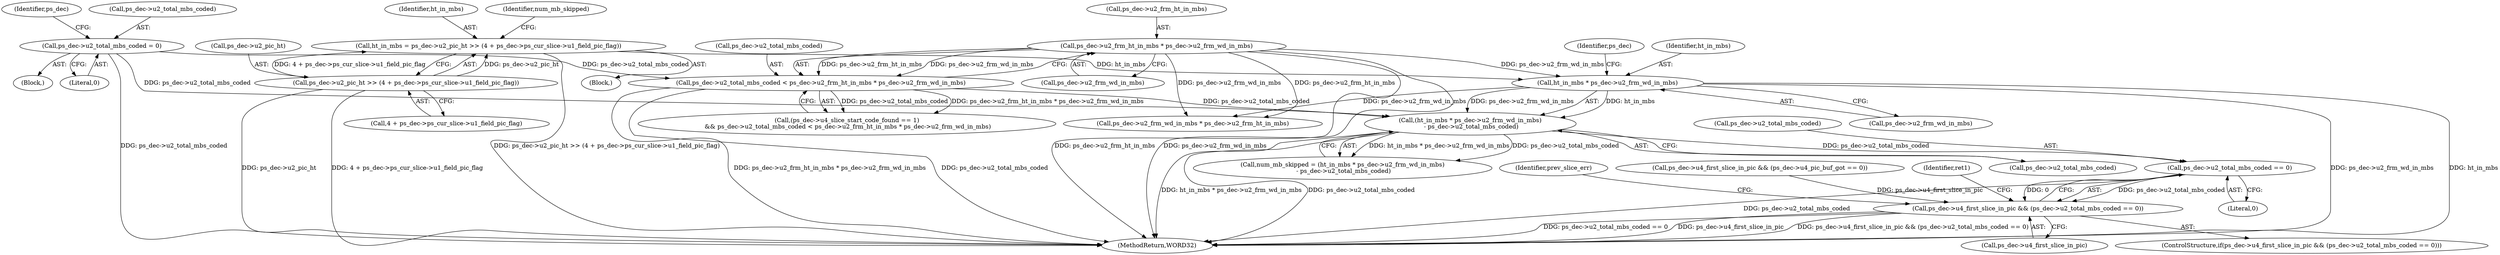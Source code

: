 digraph "0_Android_494561291a503840f385fbcd11d9bc5f4dc502b8@pointer" {
"1001545" [label="(Call,ps_dec->u2_total_mbs_coded == 0)"];
"1001514" [label="(Call,(ht_in_mbs * ps_dec->u2_frm_wd_in_mbs)\n - ps_dec->u2_total_mbs_coded)"];
"1001515" [label="(Call,ht_in_mbs * ps_dec->u2_frm_wd_in_mbs)"];
"1001499" [label="(Call,ht_in_mbs = ps_dec->u2_pic_ht >> (4 + ps_dec->ps_cur_slice->u1_field_pic_flag))"];
"1001501" [label="(Call,ps_dec->u2_pic_ht >> (4 + ps_dec->ps_cur_slice->u1_field_pic_flag))"];
"1001486" [label="(Call,ps_dec->u2_frm_ht_in_mbs * ps_dec->u2_frm_wd_in_mbs)"];
"1000920" [label="(Call,ps_dec->u2_total_mbs_coded = 0)"];
"1001482" [label="(Call,ps_dec->u2_total_mbs_coded < ps_dec->u2_frm_ht_in_mbs * ps_dec->u2_frm_wd_in_mbs)"];
"1001541" [label="(Call,ps_dec->u4_first_slice_in_pic && (ps_dec->u2_total_mbs_coded == 0))"];
"1001682" [label="(Call,ps_dec->u2_frm_wd_in_mbs * ps_dec->u2_frm_ht_in_mbs)"];
"1000921" [label="(Call,ps_dec->u2_total_mbs_coded)"];
"1001483" [label="(Call,ps_dec->u2_total_mbs_coded)"];
"1001546" [label="(Call,ps_dec->u2_total_mbs_coded)"];
"1001500" [label="(Identifier,ht_in_mbs)"];
"1001517" [label="(Call,ps_dec->u2_frm_wd_in_mbs)"];
"1001541" [label="(Call,ps_dec->u4_first_slice_in_pic && (ps_dec->u2_total_mbs_coded == 0))"];
"1001545" [label="(Call,ps_dec->u2_total_mbs_coded == 0)"];
"1001482" [label="(Call,ps_dec->u2_total_mbs_coded < ps_dec->u2_frm_ht_in_mbs * ps_dec->u2_frm_wd_in_mbs)"];
"1001490" [label="(Call,ps_dec->u2_frm_wd_in_mbs)"];
"1002185" [label="(MethodReturn,WORD32)"];
"1000924" [label="(Literal,0)"];
"1001521" [label="(Identifier,ps_dec)"];
"1001515" [label="(Call,ht_in_mbs * ps_dec->u2_frm_wd_in_mbs)"];
"1001499" [label="(Call,ht_in_mbs = ps_dec->u2_pic_ht >> (4 + ps_dec->ps_cur_slice->u1_field_pic_flag))"];
"1001486" [label="(Call,ps_dec->u2_frm_ht_in_mbs * ps_dec->u2_frm_wd_in_mbs)"];
"1001551" [label="(Identifier,prev_slice_err)"];
"1001512" [label="(Call,num_mb_skipped = (ht_in_mbs * ps_dec->u2_frm_wd_in_mbs)\n - ps_dec->u2_total_mbs_coded)"];
"1001524" [label="(Call,ps_dec->u4_first_slice_in_pic && (ps_dec->u4_pic_buf_got == 0))"];
"1001487" [label="(Call,ps_dec->u2_frm_ht_in_mbs)"];
"1000927" [label="(Identifier,ps_dec)"];
"1000920" [label="(Call,ps_dec->u2_total_mbs_coded = 0)"];
"1001540" [label="(ControlStructure,if(ps_dec->u4_first_slice_in_pic && (ps_dec->u2_total_mbs_coded == 0)))"];
"1001501" [label="(Call,ps_dec->u2_pic_ht >> (4 + ps_dec->ps_cur_slice->u1_field_pic_flag))"];
"1001505" [label="(Call,4 + ps_dec->ps_cur_slice->u1_field_pic_flag)"];
"1001493" [label="(Block,)"];
"1001502" [label="(Call,ps_dec->u2_pic_ht)"];
"1000153" [label="(Block,)"];
"1001514" [label="(Call,(ht_in_mbs * ps_dec->u2_frm_wd_in_mbs)\n - ps_dec->u2_total_mbs_coded)"];
"1001549" [label="(Literal,0)"];
"1001513" [label="(Identifier,num_mb_skipped)"];
"1001554" [label="(Identifier,ret1)"];
"1001542" [label="(Call,ps_dec->u4_first_slice_in_pic)"];
"1001476" [label="(Call,(ps_dec->u4_slice_start_code_found == 1)\n && ps_dec->u2_total_mbs_coded < ps_dec->u2_frm_ht_in_mbs * ps_dec->u2_frm_wd_in_mbs)"];
"1001520" [label="(Call,ps_dec->u2_total_mbs_coded)"];
"1001516" [label="(Identifier,ht_in_mbs)"];
"1001545" -> "1001541"  [label="AST: "];
"1001545" -> "1001549"  [label="CFG: "];
"1001546" -> "1001545"  [label="AST: "];
"1001549" -> "1001545"  [label="AST: "];
"1001541" -> "1001545"  [label="CFG: "];
"1001545" -> "1002185"  [label="DDG: ps_dec->u2_total_mbs_coded"];
"1001545" -> "1001541"  [label="DDG: ps_dec->u2_total_mbs_coded"];
"1001545" -> "1001541"  [label="DDG: 0"];
"1001514" -> "1001545"  [label="DDG: ps_dec->u2_total_mbs_coded"];
"1001514" -> "1001512"  [label="AST: "];
"1001514" -> "1001520"  [label="CFG: "];
"1001515" -> "1001514"  [label="AST: "];
"1001520" -> "1001514"  [label="AST: "];
"1001512" -> "1001514"  [label="CFG: "];
"1001514" -> "1002185"  [label="DDG: ps_dec->u2_total_mbs_coded"];
"1001514" -> "1002185"  [label="DDG: ht_in_mbs * ps_dec->u2_frm_wd_in_mbs"];
"1001514" -> "1001512"  [label="DDG: ht_in_mbs * ps_dec->u2_frm_wd_in_mbs"];
"1001514" -> "1001512"  [label="DDG: ps_dec->u2_total_mbs_coded"];
"1001515" -> "1001514"  [label="DDG: ht_in_mbs"];
"1001515" -> "1001514"  [label="DDG: ps_dec->u2_frm_wd_in_mbs"];
"1000920" -> "1001514"  [label="DDG: ps_dec->u2_total_mbs_coded"];
"1001482" -> "1001514"  [label="DDG: ps_dec->u2_total_mbs_coded"];
"1001515" -> "1001517"  [label="CFG: "];
"1001516" -> "1001515"  [label="AST: "];
"1001517" -> "1001515"  [label="AST: "];
"1001521" -> "1001515"  [label="CFG: "];
"1001515" -> "1002185"  [label="DDG: ps_dec->u2_frm_wd_in_mbs"];
"1001515" -> "1002185"  [label="DDG: ht_in_mbs"];
"1001499" -> "1001515"  [label="DDG: ht_in_mbs"];
"1001486" -> "1001515"  [label="DDG: ps_dec->u2_frm_wd_in_mbs"];
"1001515" -> "1001682"  [label="DDG: ps_dec->u2_frm_wd_in_mbs"];
"1001499" -> "1001493"  [label="AST: "];
"1001499" -> "1001501"  [label="CFG: "];
"1001500" -> "1001499"  [label="AST: "];
"1001501" -> "1001499"  [label="AST: "];
"1001513" -> "1001499"  [label="CFG: "];
"1001499" -> "1002185"  [label="DDG: ps_dec->u2_pic_ht >> (4 + ps_dec->ps_cur_slice->u1_field_pic_flag)"];
"1001501" -> "1001499"  [label="DDG: ps_dec->u2_pic_ht"];
"1001501" -> "1001499"  [label="DDG: 4 + ps_dec->ps_cur_slice->u1_field_pic_flag"];
"1001501" -> "1001505"  [label="CFG: "];
"1001502" -> "1001501"  [label="AST: "];
"1001505" -> "1001501"  [label="AST: "];
"1001501" -> "1002185"  [label="DDG: ps_dec->u2_pic_ht"];
"1001501" -> "1002185"  [label="DDG: 4 + ps_dec->ps_cur_slice->u1_field_pic_flag"];
"1001486" -> "1001482"  [label="AST: "];
"1001486" -> "1001490"  [label="CFG: "];
"1001487" -> "1001486"  [label="AST: "];
"1001490" -> "1001486"  [label="AST: "];
"1001482" -> "1001486"  [label="CFG: "];
"1001486" -> "1002185"  [label="DDG: ps_dec->u2_frm_ht_in_mbs"];
"1001486" -> "1002185"  [label="DDG: ps_dec->u2_frm_wd_in_mbs"];
"1001486" -> "1001482"  [label="DDG: ps_dec->u2_frm_ht_in_mbs"];
"1001486" -> "1001482"  [label="DDG: ps_dec->u2_frm_wd_in_mbs"];
"1001486" -> "1001682"  [label="DDG: ps_dec->u2_frm_wd_in_mbs"];
"1001486" -> "1001682"  [label="DDG: ps_dec->u2_frm_ht_in_mbs"];
"1000920" -> "1000153"  [label="AST: "];
"1000920" -> "1000924"  [label="CFG: "];
"1000921" -> "1000920"  [label="AST: "];
"1000924" -> "1000920"  [label="AST: "];
"1000927" -> "1000920"  [label="CFG: "];
"1000920" -> "1002185"  [label="DDG: ps_dec->u2_total_mbs_coded"];
"1000920" -> "1001482"  [label="DDG: ps_dec->u2_total_mbs_coded"];
"1001482" -> "1001476"  [label="AST: "];
"1001483" -> "1001482"  [label="AST: "];
"1001476" -> "1001482"  [label="CFG: "];
"1001482" -> "1002185"  [label="DDG: ps_dec->u2_frm_ht_in_mbs * ps_dec->u2_frm_wd_in_mbs"];
"1001482" -> "1002185"  [label="DDG: ps_dec->u2_total_mbs_coded"];
"1001482" -> "1001476"  [label="DDG: ps_dec->u2_total_mbs_coded"];
"1001482" -> "1001476"  [label="DDG: ps_dec->u2_frm_ht_in_mbs * ps_dec->u2_frm_wd_in_mbs"];
"1001541" -> "1001540"  [label="AST: "];
"1001541" -> "1001542"  [label="CFG: "];
"1001542" -> "1001541"  [label="AST: "];
"1001551" -> "1001541"  [label="CFG: "];
"1001554" -> "1001541"  [label="CFG: "];
"1001541" -> "1002185"  [label="DDG: ps_dec->u2_total_mbs_coded == 0"];
"1001541" -> "1002185"  [label="DDG: ps_dec->u4_first_slice_in_pic"];
"1001541" -> "1002185"  [label="DDG: ps_dec->u4_first_slice_in_pic && (ps_dec->u2_total_mbs_coded == 0)"];
"1001524" -> "1001541"  [label="DDG: ps_dec->u4_first_slice_in_pic"];
}
